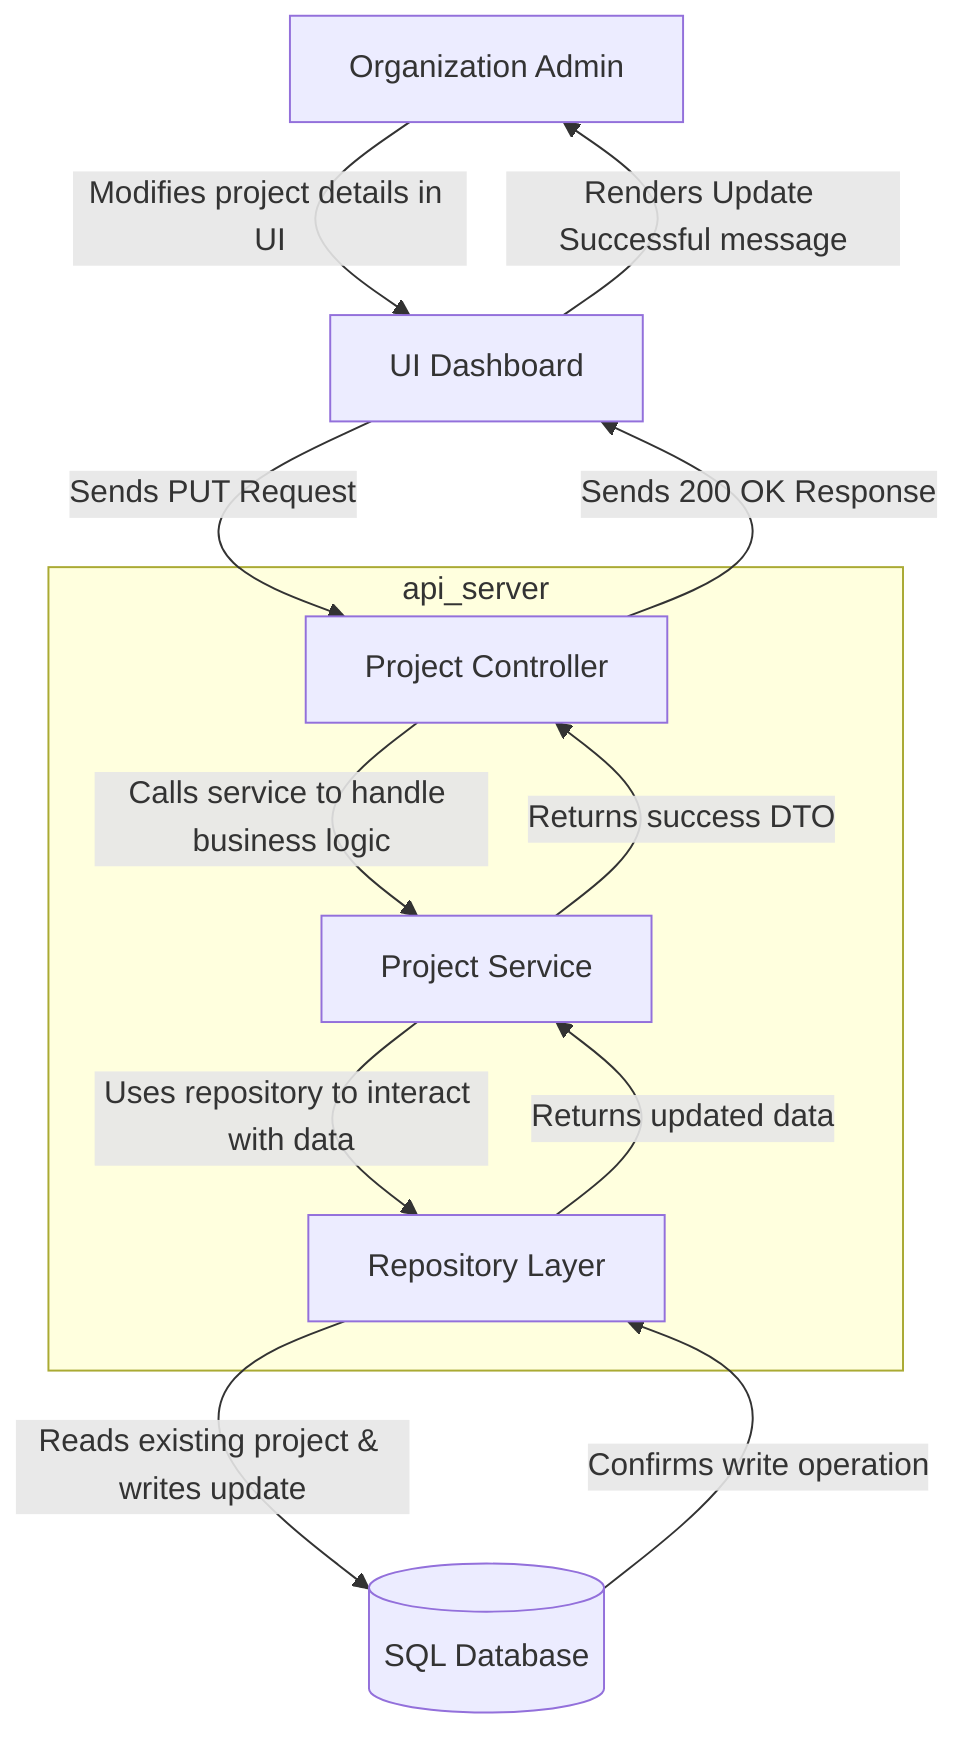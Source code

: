 graph TD
    %% Define participants
    Admin[Organization Admin]
    DB[(SQL Database)]

    %% Define the main server component as a subgraph
    subgraph api_server
        Controller[Project Controller]
        Service[Project Service]
        Repo[Repository Layer]
    end

    %% Define the user's client
    Dashboard[UI Dashboard]

    %% --- Define the Request Flow ---
    Admin -- "Modifies project details in UI" --> Dashboard
    Dashboard -- "Sends PUT Request" --> Controller
    Controller -- "Calls service to handle business logic" --> Service
    Service -- "Uses repository to interact with data" --> Repo
    Repo -- "Reads existing project & writes update" --> DB

    %% --- Define the Response Flow ---
    DB -- "Confirms write operation" --> Repo
    Repo -- "Returns updated data" --> Service
    Service -- "Returns success DTO" --> Controller
    Controller -- "Sends 200 OK Response" --> Dashboard
    Dashboard -- "Renders Update Successful message" --> Admin
